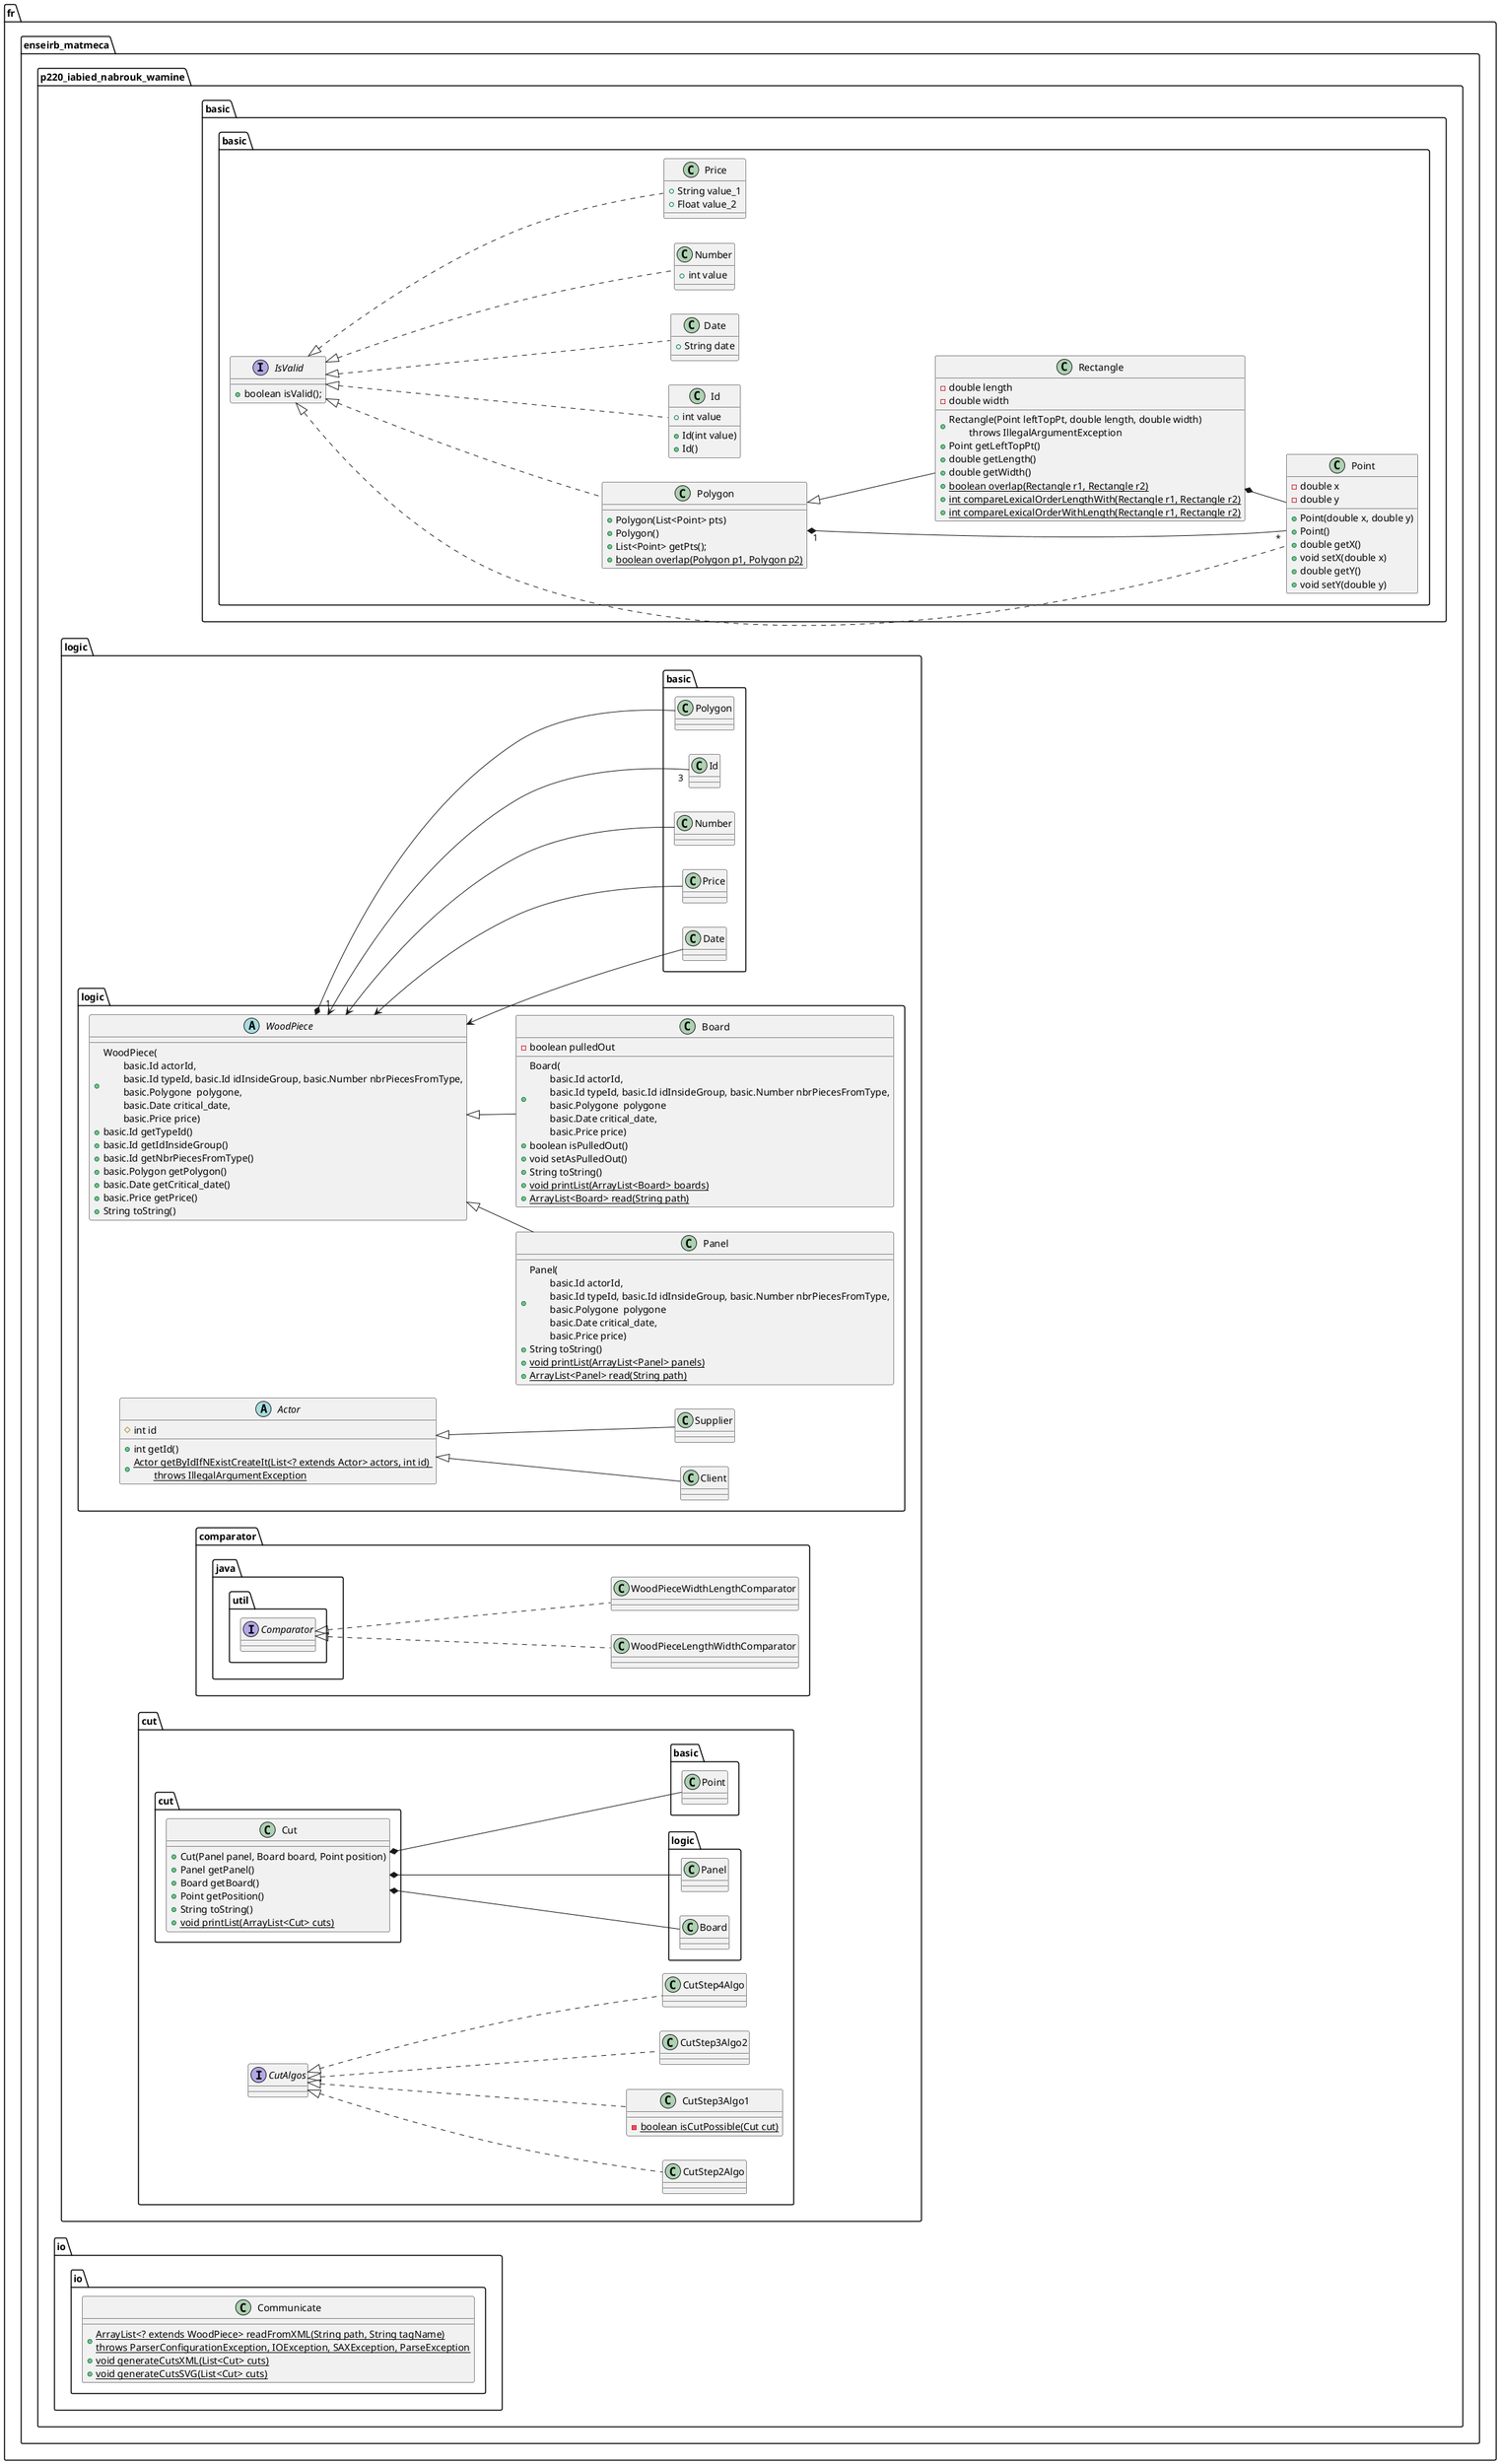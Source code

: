 @startuml uml

left to right direction

package "fr.enseirb_matmeca.p220_iabied_nabrouk_wamine"{

    package "basic"{

        interface basic.IsValid {
            + boolean isValid();
        }

        class basic.Point implements basic.IsValid{

            - double x
            - double y

            + Point(double x, double y)
            + Point()
            + double getX()
            + void setX(double x)
            + double getY()
            + void setY(double y)

        }

        class basic.Polygon implements basic.IsValid{

            + Polygon(List<Point> pts)
            + Polygon()
            + List<Point> getPts();
            + {static} boolean overlap(Polygon p1, Polygon p2)

        }
        basic.Polygon "1" *-- "*" basic.Point

        class basic.Rectangle {

            - double length
            - double width
            
            + Rectangle(Point leftTopPt, double length, double width)\n\tthrows IllegalArgumentException
            + Point getLeftTopPt()
            + double getLength()
            + double getWidth()
            + {static} boolean overlap(Rectangle r1, Rectangle r2)
            + {static} int compareLexicalOrderLengthWith(Rectangle r1, Rectangle r2)
            + {static} int compareLexicalOrderWithLength(Rectangle r1, Rectangle r2)
        }
        basic.Rectangle *-- basic.Point
        basic.Polygon <|-- basic.Rectangle

        class basic.Id implements basic.IsValid{
            + int value

            + Id(int value)
            + Id()
        }

        class basic.Date implements basic.IsValid{
            + String date
        }

        class basic.Number implements basic.IsValid{
            + int value
        }

        class basic.Price implements basic.IsValid {
            + String value_1
            + Float value_2
        }

    }

    package "logic"{

        abstract class logic.Actor{
            # int id

            + int getId()
            + {static} Actor getByIdIfNExistCreateIt(List<? extends Actor> actors, int id) \n\tthrows IllegalArgumentException
        }

        class logic.Client{

        }

        class logic.Supplier{
            
        }

        logic.Actor <|-- logic.Client
        logic.Actor <|-- logic.Supplier

        abstract class logic.WoodPiece {

            + WoodPiece(\n\tbasic.Id actorId,\n\tbasic.Id typeId, basic.Id idInsideGroup, basic.Number nbrPiecesFromType,\n\tbasic.Polygone  polygone,\n\tbasic.Date critical_date,\n\tbasic.Price price)
            + basic.Id getTypeId()
            + basic.Id getIdInsideGroup()
            + basic.Id getNbrPiecesFromType()
            + basic.Polygon getPolygon()
            + basic.Date getCritical_date()
            + basic.Price getPrice()
            + String toString()

        }
        logic.WoodPiece *-- basic.Polygon
        logic.WoodPiece "1" <-- "3" basic.Id
        logic.WoodPiece <-- basic.Number
        logic.WoodPiece <-- basic.Price
        logic.WoodPiece <-- basic.Date

        class logic.Panel {
            + Panel(\n\tbasic.Id actorId,\n\tbasic.Id typeId, basic.Id idInsideGroup, basic.Number nbrPiecesFromType,\n\tbasic.Polygone  polygone\n\tbasic.Date critical_date,\n\tbasic.Price price)
            + String toString()
            + {static} void printList(ArrayList<Panel> panels)
            + {static} ArrayList<Panel> read(String path)
        }

        class logic.Board {
            - boolean pulledOut
            + Board(\n\tbasic.Id actorId,\n\tbasic.Id typeId, basic.Id idInsideGroup, basic.Number nbrPiecesFromType,\n\tbasic.Polygone  polygone\n\tbasic.Date critical_date,\n\tbasic.Price price)
            + boolean isPulledOut()
            + void setAsPulledOut()
            + String toString()
            + {static} void printList(ArrayList<Board> boards)
            + {static} ArrayList<Board> read(String path)
            
        }

        logic.WoodPiece <|-- logic.Panel
        logic.WoodPiece <|-- logic.Board

        package "comparator" {
            class WoodPieceLengthWidthComparator implements java.util.Comparator {
            }

            class WoodPieceWidthLengthComparator implements java.util.Comparator {
            }
        }

        package "cut" {
            
            class cut.Cut {

                + Cut(Panel panel, Board board, Point position)
                + Panel getPanel()
                + Board getBoard()
                + Point getPosition()
                + String toString()
                + {static} void printList(ArrayList<Cut> cuts)

            }
            cut.Cut *-- logic.Panel
            cut.Cut *-- logic.Board
            cut.Cut *-- basic.Point

            interface CutAlgos{
            }

            class CutStep2Algo implements CutAlgos {
            }

            class CutStep3Algo1 implements CutAlgos {
                - {static} boolean isCutPossible(Cut cut)
            }

            class CutStep3Algo2 implements CutAlgos {
            }

            class CutStep4Algo implements CutAlgos {
            }

        }

    }

    package "io"{
        class io.Communicate {
            + {static} ArrayList<? extends WoodPiece> readFromXML(String path, String tagName)\t\nthrows ParserConfigurationException, IOException, SAXException, ParseException
            + {static} void generateCutsXML(List<Cut> cuts)
            + {static} void generateCutsSVG(List<Cut> cuts)
        }
    }

}


@enduml
